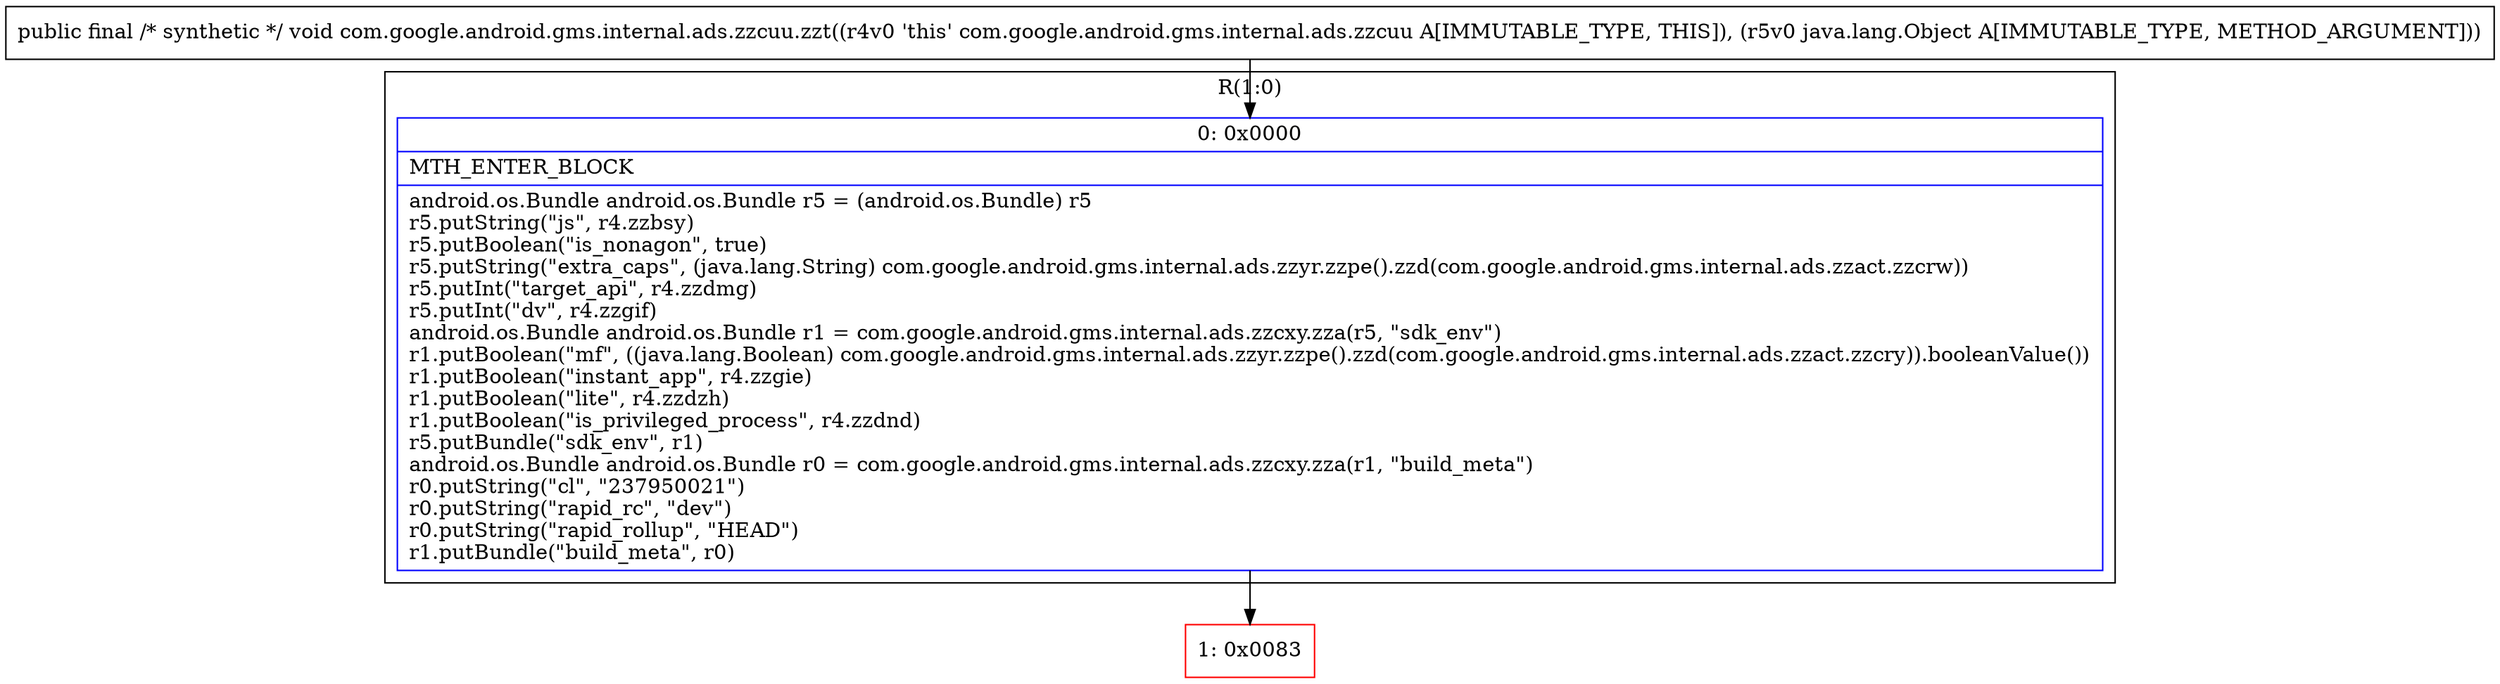 digraph "CFG forcom.google.android.gms.internal.ads.zzcuu.zzt(Ljava\/lang\/Object;)V" {
subgraph cluster_Region_2066959719 {
label = "R(1:0)";
node [shape=record,color=blue];
Node_0 [shape=record,label="{0\:\ 0x0000|MTH_ENTER_BLOCK\l|android.os.Bundle android.os.Bundle r5 = (android.os.Bundle) r5\lr5.putString(\"js\", r4.zzbsy)\lr5.putBoolean(\"is_nonagon\", true)\lr5.putString(\"extra_caps\", (java.lang.String) com.google.android.gms.internal.ads.zzyr.zzpe().zzd(com.google.android.gms.internal.ads.zzact.zzcrw))\lr5.putInt(\"target_api\", r4.zzdmg)\lr5.putInt(\"dv\", r4.zzgif)\landroid.os.Bundle android.os.Bundle r1 = com.google.android.gms.internal.ads.zzcxy.zza(r5, \"sdk_env\")\lr1.putBoolean(\"mf\", ((java.lang.Boolean) com.google.android.gms.internal.ads.zzyr.zzpe().zzd(com.google.android.gms.internal.ads.zzact.zzcry)).booleanValue())\lr1.putBoolean(\"instant_app\", r4.zzgie)\lr1.putBoolean(\"lite\", r4.zzdzh)\lr1.putBoolean(\"is_privileged_process\", r4.zzdnd)\lr5.putBundle(\"sdk_env\", r1)\landroid.os.Bundle android.os.Bundle r0 = com.google.android.gms.internal.ads.zzcxy.zza(r1, \"build_meta\")\lr0.putString(\"cl\", \"237950021\")\lr0.putString(\"rapid_rc\", \"dev\")\lr0.putString(\"rapid_rollup\", \"HEAD\")\lr1.putBundle(\"build_meta\", r0)\l}"];
}
Node_1 [shape=record,color=red,label="{1\:\ 0x0083}"];
MethodNode[shape=record,label="{public final \/* synthetic *\/ void com.google.android.gms.internal.ads.zzcuu.zzt((r4v0 'this' com.google.android.gms.internal.ads.zzcuu A[IMMUTABLE_TYPE, THIS]), (r5v0 java.lang.Object A[IMMUTABLE_TYPE, METHOD_ARGUMENT])) }"];
MethodNode -> Node_0;
Node_0 -> Node_1;
}

